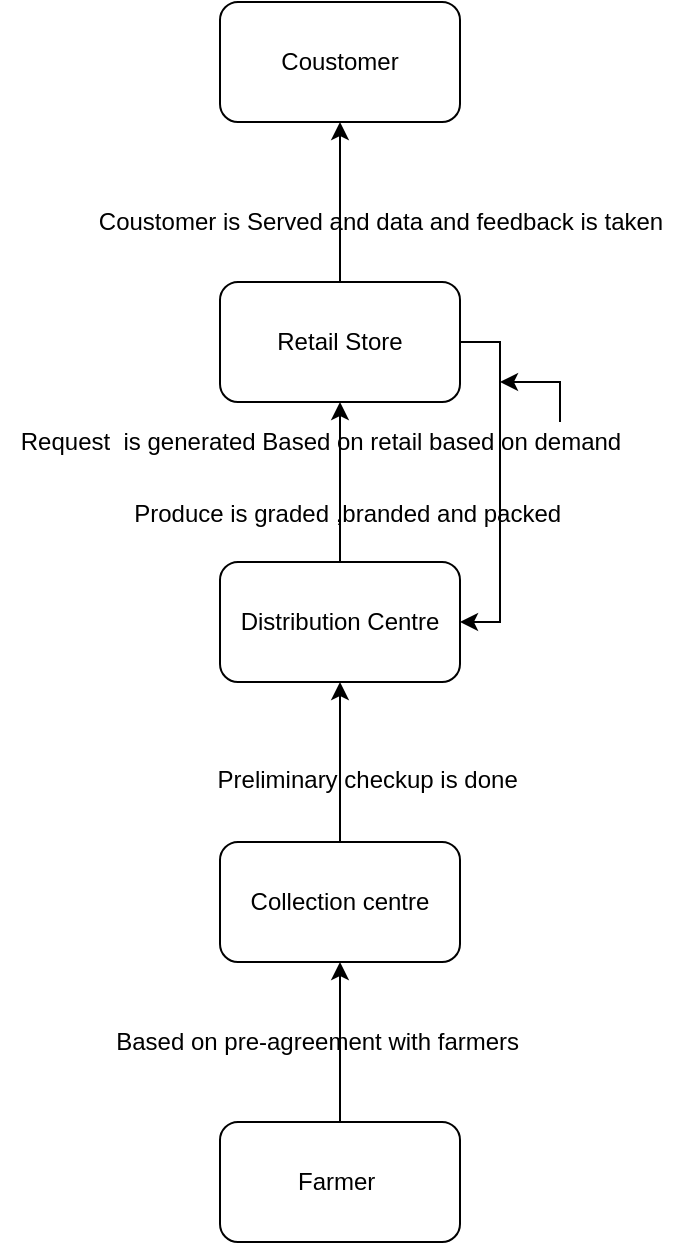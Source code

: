 <mxfile version="13.0.9" type="device"><diagram id="w9l2Icm8WT87QN0qxfeI" name="Page-1"><mxGraphModel dx="421" dy="793" grid="1" gridSize="10" guides="1" tooltips="1" connect="1" arrows="1" fold="1" page="1" pageScale="1" pageWidth="827" pageHeight="1169" math="0" shadow="0"><root><mxCell id="0"/><mxCell id="1" parent="0"/><mxCell id="lSS29b9FlniBKJThZJuk-7" value="" style="edgeStyle=orthogonalEdgeStyle;rounded=0;orthogonalLoop=1;jettySize=auto;html=1;" edge="1" parent="1" source="lSS29b9FlniBKJThZJuk-1" target="lSS29b9FlniBKJThZJuk-6"><mxGeometry relative="1" as="geometry"/></mxCell><mxCell id="lSS29b9FlniBKJThZJuk-1" value="Distribution Centre" style="rounded=1;whiteSpace=wrap;html=1;" vertex="1" parent="1"><mxGeometry x="160" y="380" width="120" height="60" as="geometry"/></mxCell><mxCell id="lSS29b9FlniBKJThZJuk-9" value="" style="edgeStyle=orthogonalEdgeStyle;rounded=0;orthogonalLoop=1;jettySize=auto;html=1;" edge="1" parent="1" source="lSS29b9FlniBKJThZJuk-6" target="lSS29b9FlniBKJThZJuk-8"><mxGeometry relative="1" as="geometry"/></mxCell><mxCell id="lSS29b9FlniBKJThZJuk-15" style="edgeStyle=orthogonalEdgeStyle;rounded=0;orthogonalLoop=1;jettySize=auto;html=1;entryX=1;entryY=0.5;entryDx=0;entryDy=0;" edge="1" parent="1" source="lSS29b9FlniBKJThZJuk-6" target="lSS29b9FlniBKJThZJuk-1"><mxGeometry relative="1" as="geometry"><Array as="points"><mxPoint x="300" y="270"/><mxPoint x="300" y="410"/></Array></mxGeometry></mxCell><mxCell id="lSS29b9FlniBKJThZJuk-6" value="Retail Store" style="rounded=1;whiteSpace=wrap;html=1;" vertex="1" parent="1"><mxGeometry x="160" y="240" width="120" height="60" as="geometry"/></mxCell><mxCell id="lSS29b9FlniBKJThZJuk-8" value="Coustomer" style="rounded=1;whiteSpace=wrap;html=1;" vertex="1" parent="1"><mxGeometry x="160" y="100" width="120" height="60" as="geometry"/></mxCell><mxCell id="lSS29b9FlniBKJThZJuk-5" value="" style="edgeStyle=orthogonalEdgeStyle;rounded=0;orthogonalLoop=1;jettySize=auto;html=1;" edge="1" parent="1" source="lSS29b9FlniBKJThZJuk-4" target="lSS29b9FlniBKJThZJuk-2"><mxGeometry relative="1" as="geometry"/></mxCell><mxCell id="lSS29b9FlniBKJThZJuk-2" value="Collection centre" style="rounded=1;whiteSpace=wrap;html=1;" vertex="1" parent="1"><mxGeometry x="160" y="520" width="120" height="60" as="geometry"/></mxCell><mxCell id="lSS29b9FlniBKJThZJuk-4" value="Farmer&amp;nbsp;" style="rounded=1;whiteSpace=wrap;html=1;" vertex="1" parent="1"><mxGeometry x="160" y="660" width="120" height="60" as="geometry"/></mxCell><mxCell id="lSS29b9FlniBKJThZJuk-3" value="" style="edgeStyle=orthogonalEdgeStyle;rounded=0;orthogonalLoop=1;jettySize=auto;html=1;" edge="1" parent="1" source="lSS29b9FlniBKJThZJuk-2" target="lSS29b9FlniBKJThZJuk-1"><mxGeometry relative="1" as="geometry"/></mxCell><mxCell id="lSS29b9FlniBKJThZJuk-12" value="Based on pre-agreement with farmers&amp;nbsp;" style="text;html=1;align=center;verticalAlign=middle;resizable=0;points=[];autosize=1;" vertex="1" parent="1"><mxGeometry x="100" y="610" width="220" height="20" as="geometry"/></mxCell><mxCell id="lSS29b9FlniBKJThZJuk-13" value="Preliminary checkup is done&amp;nbsp;" style="text;html=1;align=center;verticalAlign=middle;resizable=0;points=[];autosize=1;" vertex="1" parent="1"><mxGeometry x="150" y="479" width="170" height="20" as="geometry"/></mxCell><mxCell id="lSS29b9FlniBKJThZJuk-14" value="Produce is graded ,branded and packed&amp;nbsp;" style="text;html=1;align=center;verticalAlign=middle;resizable=0;points=[];autosize=1;" vertex="1" parent="1"><mxGeometry x="110" y="346" width="230" height="20" as="geometry"/></mxCell><mxCell id="lSS29b9FlniBKJThZJuk-21" style="edgeStyle=orthogonalEdgeStyle;rounded=0;orthogonalLoop=1;jettySize=auto;html=1;" edge="1" parent="1" source="lSS29b9FlniBKJThZJuk-16"><mxGeometry relative="1" as="geometry"><mxPoint x="300" y="290" as="targetPoint"/><Array as="points"><mxPoint x="330" y="290"/></Array></mxGeometry></mxCell><mxCell id="lSS29b9FlniBKJThZJuk-16" value="Request&amp;nbsp; is generated Based on retail based on demand" style="text;html=1;align=center;verticalAlign=middle;resizable=0;points=[];autosize=1;" vertex="1" parent="1"><mxGeometry x="50" y="310" width="320" height="20" as="geometry"/></mxCell><mxCell id="lSS29b9FlniBKJThZJuk-23" value="Coustomer is Served and data and feedback is taken" style="text;html=1;align=center;verticalAlign=middle;resizable=0;points=[];autosize=1;" vertex="1" parent="1"><mxGeometry x="90" y="200" width="300" height="20" as="geometry"/></mxCell></root></mxGraphModel></diagram></mxfile>
